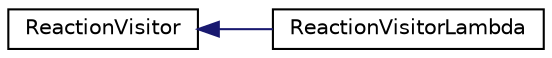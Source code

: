 digraph "Graphical Class Hierarchy"
{
 // INTERACTIVE_SVG=YES
  edge [fontname="Helvetica",fontsize="10",labelfontname="Helvetica",labelfontsize="10"];
  node [fontname="Helvetica",fontsize="10",shape=record];
  rankdir="LR";
  Node0 [label="ReactionVisitor",height=0.2,width=0.4,color="black", fillcolor="white", style="filled",URL="$classReactionVisitor.html",tooltip="The Visitor pattern allows a functor to visit each node of the Composite pattern. ..."];
  Node0 -> Node1 [dir="back",color="midnightblue",fontsize="10",style="solid",fontname="Helvetica"];
  Node1 [label="ReactionVisitorLambda",height=0.2,width=0.4,color="black", fillcolor="white", style="filled",URL="$classReactionVisitorLambda.html",tooltip="Allows using C++11 lambda expressions to set the action to be performed on each Reaction of the node ..."];
}
